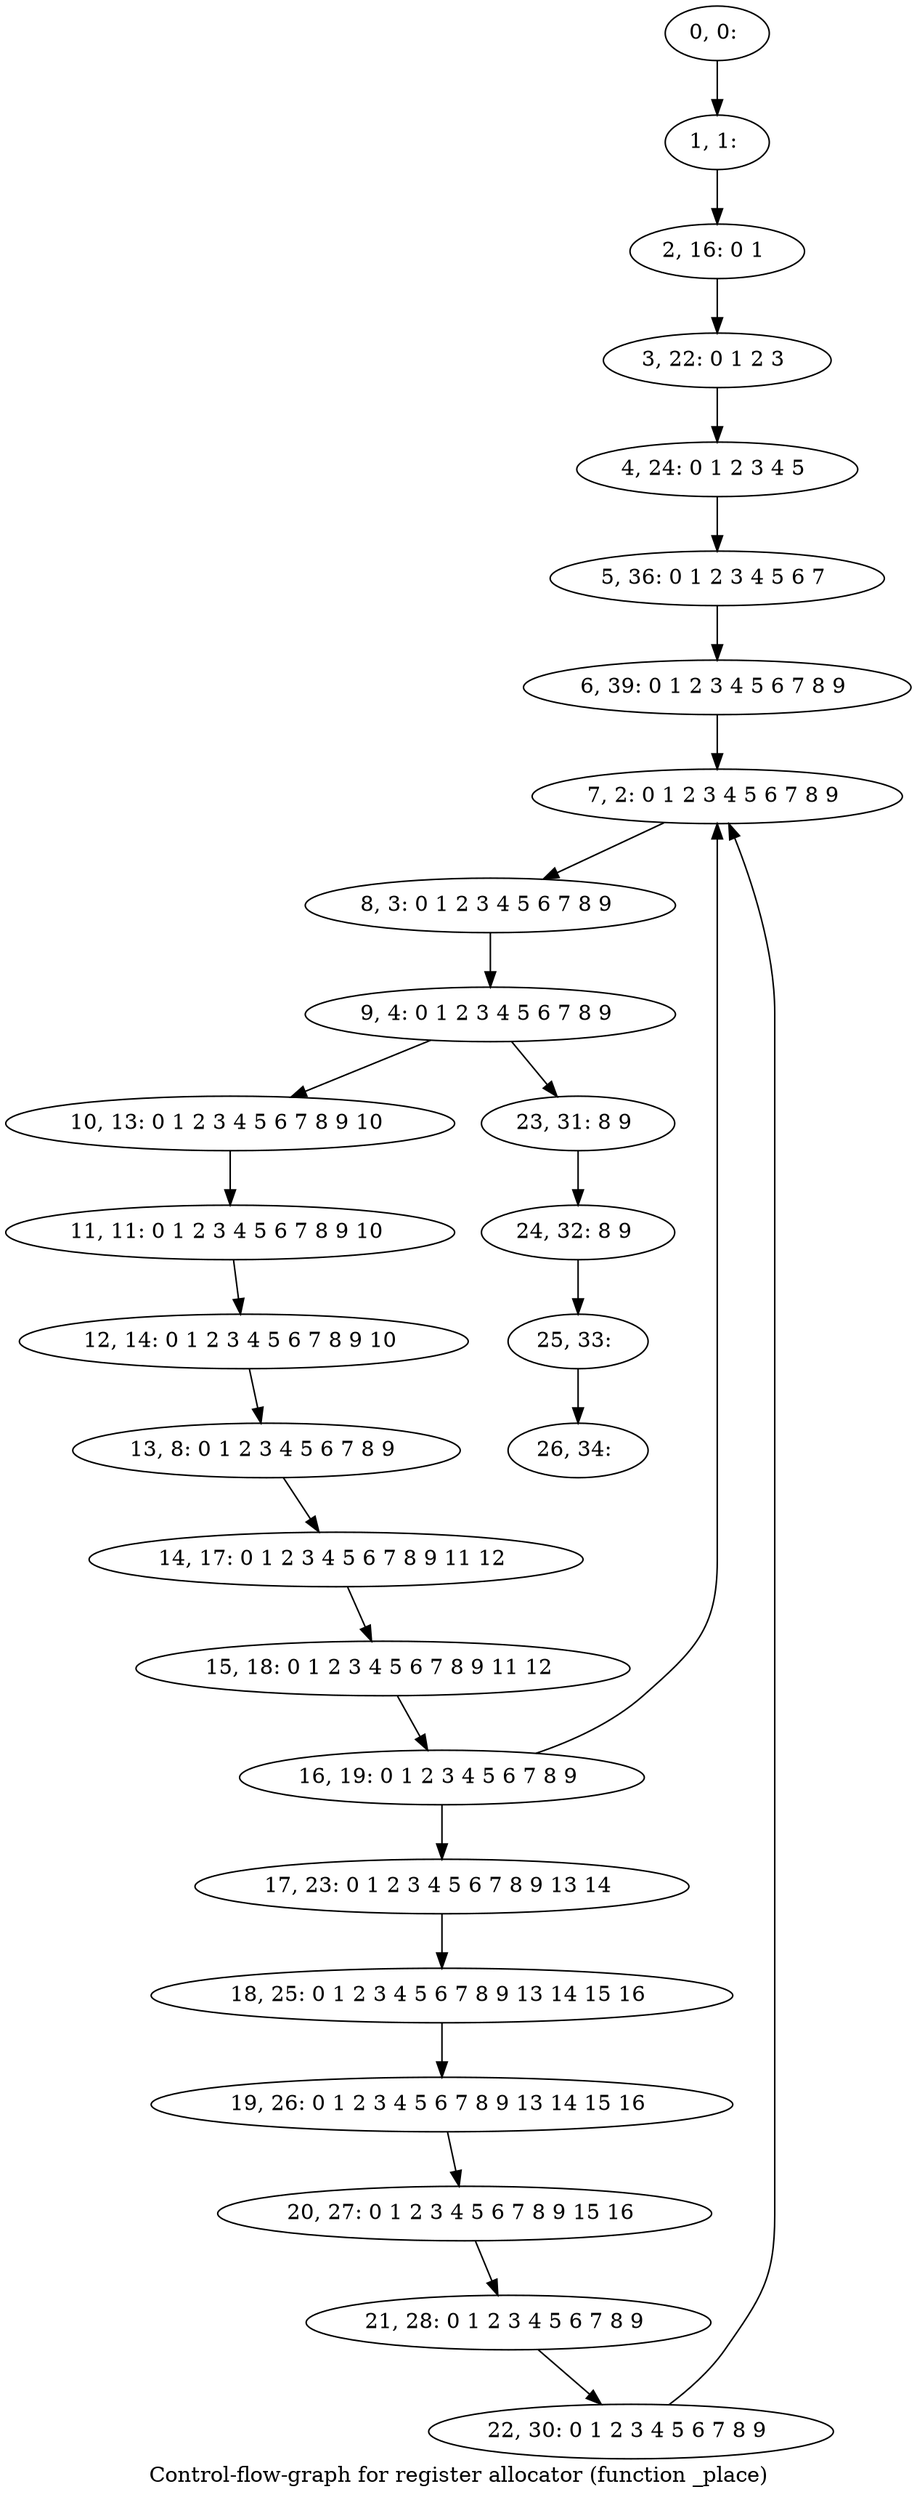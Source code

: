 digraph G {
graph [label="Control-flow-graph for register allocator (function _place)"]
0[label="0, 0: "];
1[label="1, 1: "];
2[label="2, 16: 0 1 "];
3[label="3, 22: 0 1 2 3 "];
4[label="4, 24: 0 1 2 3 4 5 "];
5[label="5, 36: 0 1 2 3 4 5 6 7 "];
6[label="6, 39: 0 1 2 3 4 5 6 7 8 9 "];
7[label="7, 2: 0 1 2 3 4 5 6 7 8 9 "];
8[label="8, 3: 0 1 2 3 4 5 6 7 8 9 "];
9[label="9, 4: 0 1 2 3 4 5 6 7 8 9 "];
10[label="10, 13: 0 1 2 3 4 5 6 7 8 9 10 "];
11[label="11, 11: 0 1 2 3 4 5 6 7 8 9 10 "];
12[label="12, 14: 0 1 2 3 4 5 6 7 8 9 10 "];
13[label="13, 8: 0 1 2 3 4 5 6 7 8 9 "];
14[label="14, 17: 0 1 2 3 4 5 6 7 8 9 11 12 "];
15[label="15, 18: 0 1 2 3 4 5 6 7 8 9 11 12 "];
16[label="16, 19: 0 1 2 3 4 5 6 7 8 9 "];
17[label="17, 23: 0 1 2 3 4 5 6 7 8 9 13 14 "];
18[label="18, 25: 0 1 2 3 4 5 6 7 8 9 13 14 15 16 "];
19[label="19, 26: 0 1 2 3 4 5 6 7 8 9 13 14 15 16 "];
20[label="20, 27: 0 1 2 3 4 5 6 7 8 9 15 16 "];
21[label="21, 28: 0 1 2 3 4 5 6 7 8 9 "];
22[label="22, 30: 0 1 2 3 4 5 6 7 8 9 "];
23[label="23, 31: 8 9 "];
24[label="24, 32: 8 9 "];
25[label="25, 33: "];
26[label="26, 34: "];
0->1 ;
1->2 ;
2->3 ;
3->4 ;
4->5 ;
5->6 ;
6->7 ;
7->8 ;
8->9 ;
9->10 ;
9->23 ;
10->11 ;
11->12 ;
12->13 ;
13->14 ;
14->15 ;
15->16 ;
16->17 ;
16->7 ;
17->18 ;
18->19 ;
19->20 ;
20->21 ;
21->22 ;
22->7 ;
23->24 ;
24->25 ;
25->26 ;
}
